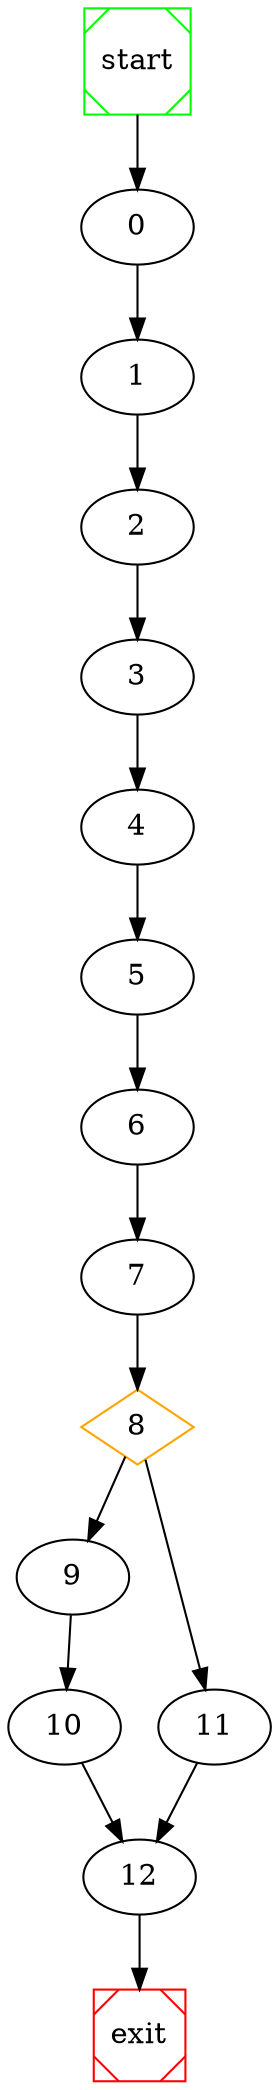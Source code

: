 # dot file created at runtime

digraph G {
	start -> 0;
	0 -> 1 ;
	1 -> 2 ;
	2 -> 3 ;
	3 -> 4 ;
	4 -> 5 ;
	5 -> 6 ;
	6 -> 7 ;
	8 [shape=diamond, color=orange] ;
	9 -> 10 ;
	8 -> 9 ;
	8 -> 11 ;
	7 -> 8 ;
	10 -> 12 ;
	11 -> 12 ;
	12 -> exit;

	start [shape=Msquare, color=green];
	exit [shape=Msquare, color=red];
}